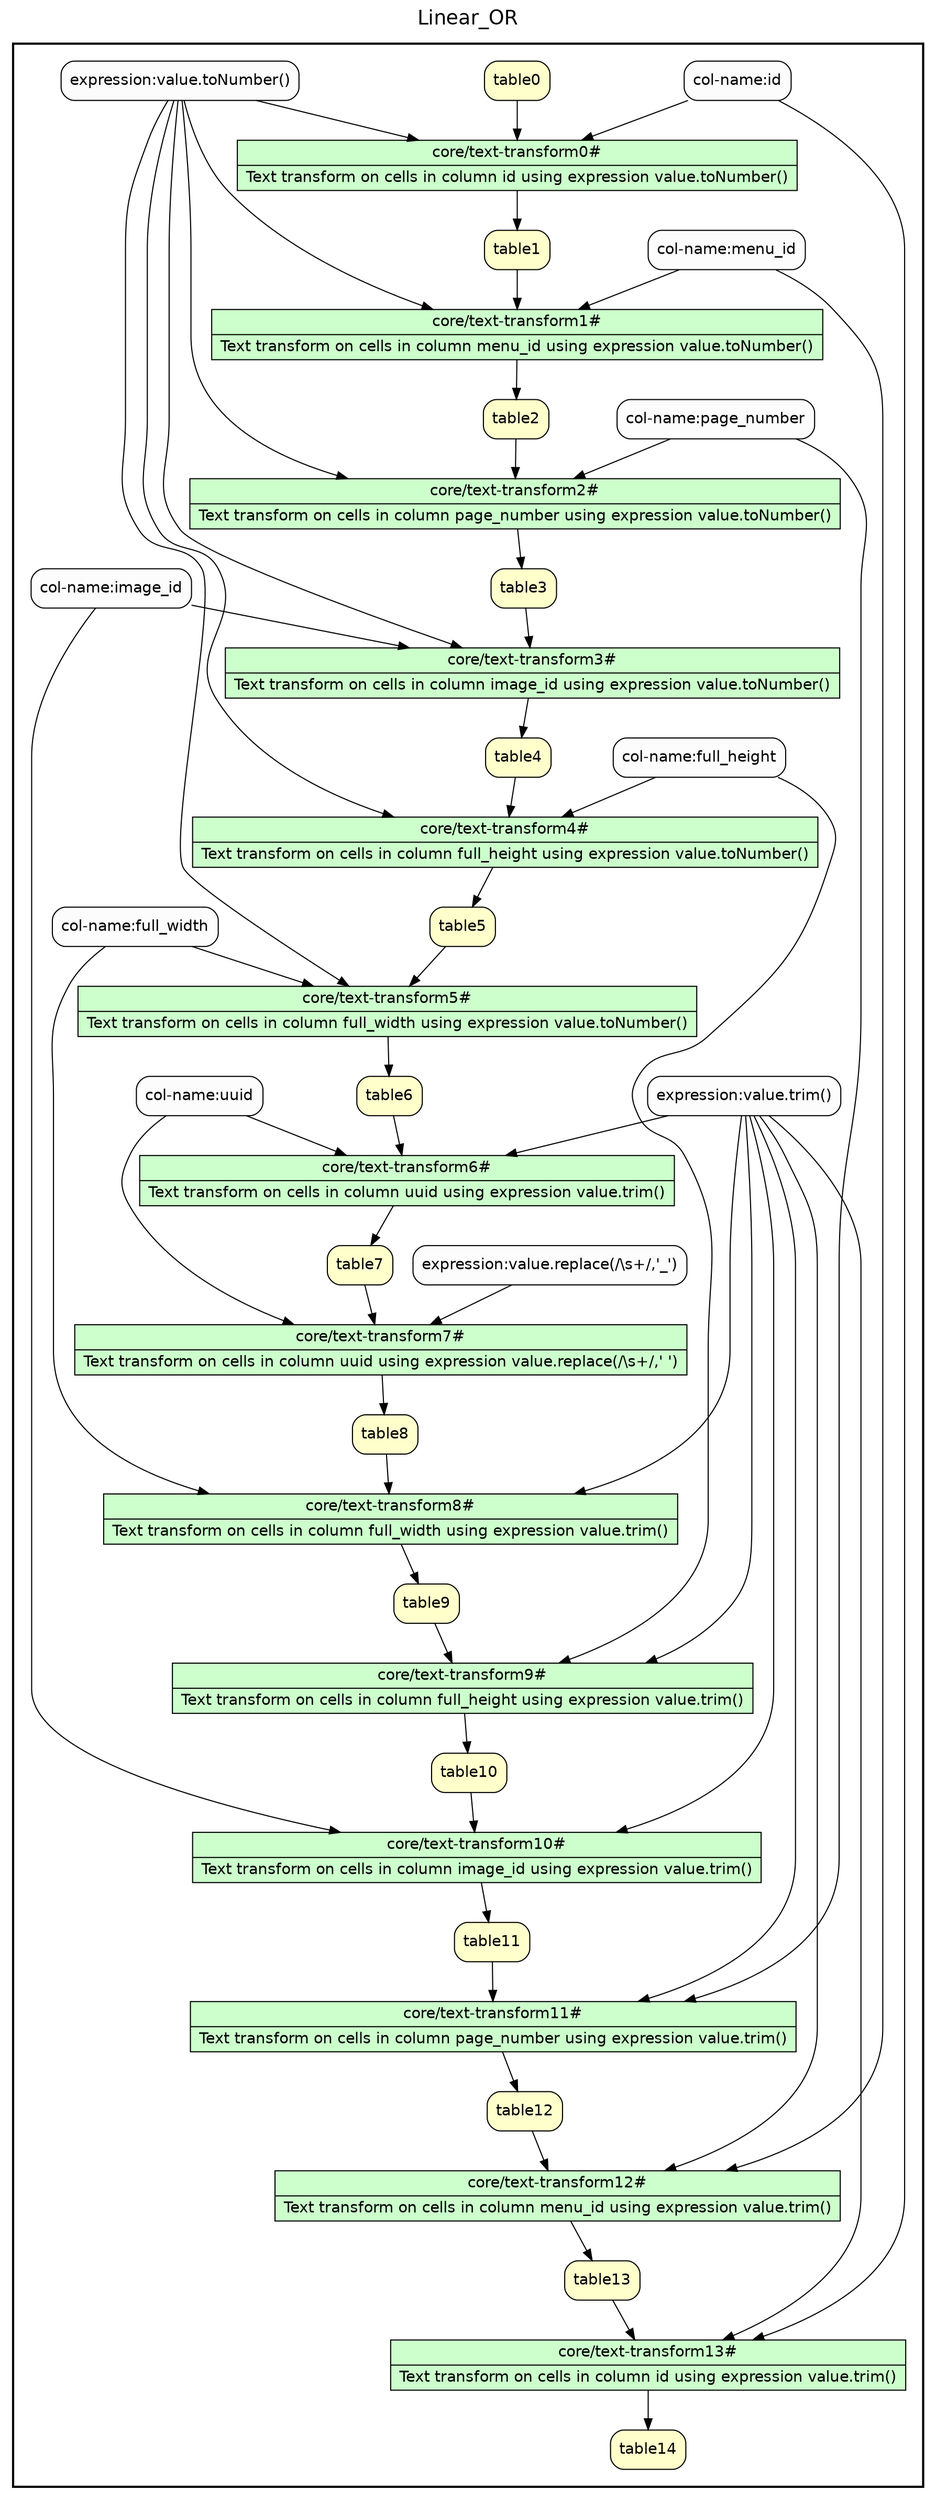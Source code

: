 
/* Start of top-level graph */
digraph Workflow {
rankdir=TB

/* Title for graph */
fontname=Helvetica; fontsize=18; labelloc=t
label=Linear_OR

/* Start of double cluster for drawing box around nodes in workflow */
subgraph cluster_workflow_box_outer { label=""; color=black; penwidth=2
subgraph cluster_workflow_box_inner { label=""; penwidth=0

/* Style for nodes representing atomic programs in workflow */
node[shape=box style=filled fillcolor="#CCFFCC" peripheries=1 fontname=Helvetica]

/* Nodes representing atomic programs in workflow */
"core/text-transform0#" [shape=record rankdir=LR label="{<f0> core/text-transform0# |<f1> Text transform on cells in column id using expression value.toNumber()}"];
"core/text-transform1#" [shape=record rankdir=LR label="{<f0> core/text-transform1# |<f1> Text transform on cells in column menu_id using expression value.toNumber()}"];
"core/text-transform2#" [shape=record rankdir=LR label="{<f0> core/text-transform2# |<f1> Text transform on cells in column page_number using expression value.toNumber()}"];
"core/text-transform3#" [shape=record rankdir=LR label="{<f0> core/text-transform3# |<f1> Text transform on cells in column image_id using expression value.toNumber()}"];
"core/text-transform4#" [shape=record rankdir=LR label="{<f0> core/text-transform4# |<f1> Text transform on cells in column full_height using expression value.toNumber()}"];
"core/text-transform5#" [shape=record rankdir=LR label="{<f0> core/text-transform5# |<f1> Text transform on cells in column full_width using expression value.toNumber()}"];
"core/text-transform6#" [shape=record rankdir=LR label="{<f0> core/text-transform6# |<f1> Text transform on cells in column uuid using expression value.trim()}"];
"core/text-transform7#" [shape=record rankdir=LR label="{<f0> core/text-transform7# |<f1> Text transform on cells in column uuid using expression value.replace(/\\s+/,' ')}"];
"core/text-transform8#" [shape=record rankdir=LR label="{<f0> core/text-transform8# |<f1> Text transform on cells in column full_width using expression value.trim()}"];
"core/text-transform9#" [shape=record rankdir=LR label="{<f0> core/text-transform9# |<f1> Text transform on cells in column full_height using expression value.trim()}"];
"core/text-transform10#" [shape=record rankdir=LR label="{<f0> core/text-transform10# |<f1> Text transform on cells in column image_id using expression value.trim()}"];
"core/text-transform11#" [shape=record rankdir=LR label="{<f0> core/text-transform11# |<f1> Text transform on cells in column page_number using expression value.trim()}"];
"core/text-transform12#" [shape=record rankdir=LR label="{<f0> core/text-transform12# |<f1> Text transform on cells in column menu_id using expression value.trim()}"];
"core/text-transform13#" [shape=record rankdir=LR label="{<f0> core/text-transform13# |<f1> Text transform on cells in column id using expression value.trim()}"];

/* Style for nodes representing non-parameter data channels in workflow */
node[shape=box style="rounded,filled" fillcolor="#FFFFCC" peripheries=1 fontname=Helvetica]

/* Nodes for non-parameter data channels in workflow */
table14
table0
table1
table2
table3
table4
table5
table6
table7
table8
table9
table10
table11
table12
table13

/* Style for nodes representing parameter channels in workflow */
node[shape=box style="rounded,filled" fillcolor="#FCFCFC" peripheries=1 fontname=Helvetica]

/* Nodes representing parameter channels in workflow */
"col-name:id"
"expression:value.toNumber()"
"col-name:menu_id"
"col-name:page_number"
"col-name:image_id"
"col-name:full_height"
"col-name:full_width"
"col-name:uuid"
"expression:value.trim()"
"expression:value.replace(/\\s+/,'_')"

/* Edges representing connections between programs and channels */
"core/text-transform0#" -> table1
"col-name:id" -> "core/text-transform0#"
"expression:value.toNumber()" -> "core/text-transform0#"
table0 -> "core/text-transform0#"
"core/text-transform1#" -> table2
"col-name:menu_id" -> "core/text-transform1#"
"expression:value.toNumber()" -> "core/text-transform1#"
table1 -> "core/text-transform1#"
"core/text-transform2#" -> table3
"col-name:page_number" -> "core/text-transform2#"
"expression:value.toNumber()" -> "core/text-transform2#"
table2 -> "core/text-transform2#"
"core/text-transform3#" -> table4
"col-name:image_id" -> "core/text-transform3#"
"expression:value.toNumber()" -> "core/text-transform3#"
table3 -> "core/text-transform3#"
"core/text-transform4#" -> table5
"col-name:full_height" -> "core/text-transform4#"
"expression:value.toNumber()" -> "core/text-transform4#"
table4 -> "core/text-transform4#"
"core/text-transform5#" -> table6
"col-name:full_width" -> "core/text-transform5#"
"expression:value.toNumber()" -> "core/text-transform5#"
table5 -> "core/text-transform5#"
"core/text-transform6#" -> table7
"col-name:uuid" -> "core/text-transform6#"
"expression:value.trim()" -> "core/text-transform6#"
table6 -> "core/text-transform6#"
"core/text-transform7#" -> table8
"col-name:uuid" -> "core/text-transform7#"
"expression:value.replace(/\\s+/,'_')" -> "core/text-transform7#"
table7 -> "core/text-transform7#"
"core/text-transform8#" -> table9
"col-name:full_width" -> "core/text-transform8#"
"expression:value.trim()" -> "core/text-transform8#"
table8 -> "core/text-transform8#"
"core/text-transform9#" -> table10
"col-name:full_height" -> "core/text-transform9#"
"expression:value.trim()" -> "core/text-transform9#"
table9 -> "core/text-transform9#"
"core/text-transform10#" -> table11
"col-name:image_id" -> "core/text-transform10#"
"expression:value.trim()" -> "core/text-transform10#"
table10 -> "core/text-transform10#"
"core/text-transform11#" -> table12
"col-name:page_number" -> "core/text-transform11#"
"expression:value.trim()" -> "core/text-transform11#"
table11 -> "core/text-transform11#"
"core/text-transform12#" -> table13
"col-name:menu_id" -> "core/text-transform12#"
"expression:value.trim()" -> "core/text-transform12#"
table12 -> "core/text-transform12#"
"core/text-transform13#" -> table14
"col-name:id" -> "core/text-transform13#"
"expression:value.trim()" -> "core/text-transform13#"
table13 -> "core/text-transform13#"

/* End of double cluster for drawing box around nodes in workflow */
}}

/* End of top-level graph */
}
